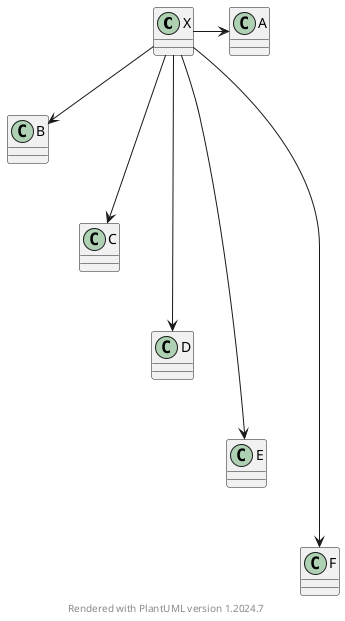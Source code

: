 @startuml

    class X

    ' change the arrow length by changing number of "-" or "." symbols
    X -> A
    X --> B
    X ---> C
    X ----> D
    X -----> E
    X ------> F
    
    footer Rendered with PlantUML version %version()

@enduml